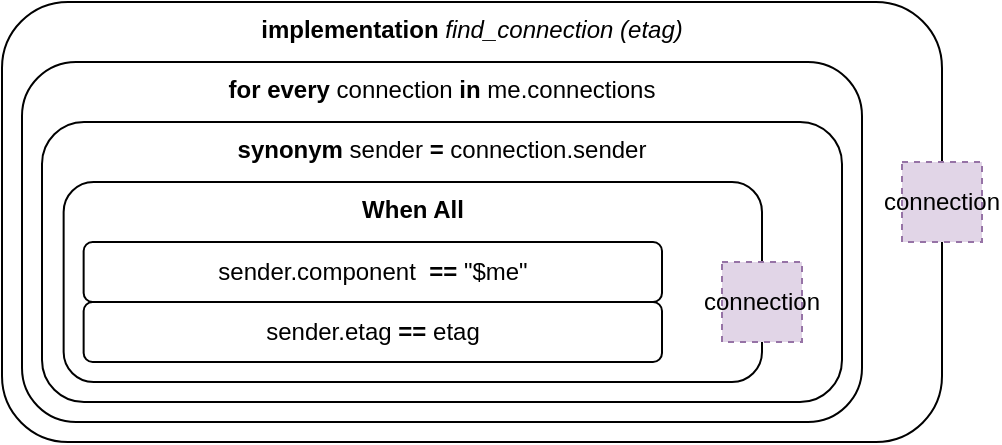 <mxfile version="14.6.13" type="device"><diagram name="find_connection" id="iXrDBShFehhvZr1xehvk"><mxGraphModel dx="1346" dy="776" grid="1" gridSize="10" guides="1" tooltips="1" connect="1" arrows="1" fold="1" page="1" pageScale="1" pageWidth="1100" pageHeight="850" math="0" shadow="0"><root><mxCell id="uBC3rl96SgrePZky-6zG-0"/><mxCell id="uBC3rl96SgrePZky-6zG-1" parent="uBC3rl96SgrePZky-6zG-0"/><mxCell id="uBC3rl96SgrePZky-6zG-2" value="&lt;b&gt;implementation &lt;/b&gt;&lt;i&gt;find_connection (etag)&lt;/i&gt;" style="rounded=1;whiteSpace=wrap;html=1;verticalAlign=top;" parent="uBC3rl96SgrePZky-6zG-1" vertex="1"><mxGeometry x="210" y="60" width="470" height="220" as="geometry"/></mxCell><mxCell id="uBC3rl96SgrePZky-6zG-7" value="&lt;b&gt;for every&lt;/b&gt;&amp;nbsp;connection &lt;b&gt;in&lt;/b&gt; me.connections" style="rounded=1;whiteSpace=wrap;html=1;verticalAlign=top;" parent="uBC3rl96SgrePZky-6zG-1" vertex="1"><mxGeometry x="220" y="90" width="420" height="180" as="geometry"/></mxCell><mxCell id="uBC3rl96SgrePZky-6zG-15" style="edgeStyle=orthogonalEdgeStyle;rounded=0;orthogonalLoop=1;jettySize=auto;html=1;exitX=1;exitY=0.5;exitDx=0;exitDy=0;entryX=0;entryY=0.5;entryDx=0;entryDy=0;" parent="uBC3rl96SgrePZky-6zG-1" edge="1"><mxGeometry relative="1" as="geometry"><mxPoint x="467.75" y="280" as="sourcePoint"/></mxGeometry></mxCell><mxCell id="uBC3rl96SgrePZky-6zG-17" style="edgeStyle=orthogonalEdgeStyle;rounded=0;orthogonalLoop=1;jettySize=auto;html=1;exitX=1;exitY=0.5;exitDx=0;exitDy=0;entryX=0;entryY=0.5;entryDx=0;entryDy=0;" parent="uBC3rl96SgrePZky-6zG-1" edge="1"><mxGeometry relative="1" as="geometry"><mxPoint x="521" y="360" as="targetPoint"/></mxGeometry></mxCell><mxCell id="uBC3rl96SgrePZky-6zG-35" value="connection" style="whiteSpace=wrap;html=1;aspect=fixed;fillColor=#e1d5e7;strokeColor=#9673a6;dashed=1;" parent="uBC3rl96SgrePZky-6zG-1" vertex="1"><mxGeometry x="660" y="140" width="40" height="40" as="geometry"/></mxCell><mxCell id="Vd83qtaa2ThHf_NzMsSn-1" value="&lt;b&gt;synonym &lt;/b&gt;sender &lt;b&gt;= &lt;/b&gt;connection.sender" style="rounded=1;whiteSpace=wrap;html=1;verticalAlign=top;" parent="uBC3rl96SgrePZky-6zG-1" vertex="1"><mxGeometry x="230" y="120" width="400" height="140" as="geometry"/></mxCell><mxCell id="uBC3rl96SgrePZky-6zG-13" value="&lt;b&gt;When All&lt;/b&gt;" style="rounded=1;whiteSpace=wrap;html=1;verticalAlign=top;" parent="uBC3rl96SgrePZky-6zG-1" vertex="1"><mxGeometry x="240.82" y="150" width="349.18" height="100" as="geometry"/></mxCell><mxCell id="Vd83qtaa2ThHf_NzMsSn-3" value="sender.component&amp;nbsp;&amp;nbsp;&lt;b&gt;== &lt;/b&gt;&quot;$me&quot;" style="rounded=1;whiteSpace=wrap;html=1;" parent="uBC3rl96SgrePZky-6zG-1" vertex="1"><mxGeometry x="250.82" y="180" width="289.18" height="30" as="geometry"/></mxCell><mxCell id="Vd83qtaa2ThHf_NzMsSn-4" value="sender.etag &lt;b&gt;==&lt;/b&gt; etag" style="rounded=1;whiteSpace=wrap;html=1;" parent="uBC3rl96SgrePZky-6zG-1" vertex="1"><mxGeometry x="250.82" y="210" width="289.18" height="30" as="geometry"/></mxCell><mxCell id="Vd83qtaa2ThHf_NzMsSn-6" value="connection" style="whiteSpace=wrap;html=1;aspect=fixed;fillColor=#e1d5e7;strokeColor=#9673a6;dashed=1;" parent="uBC3rl96SgrePZky-6zG-1" vertex="1"><mxGeometry x="570" y="190" width="40" height="40" as="geometry"/></mxCell></root></mxGraphModel></diagram></mxfile>